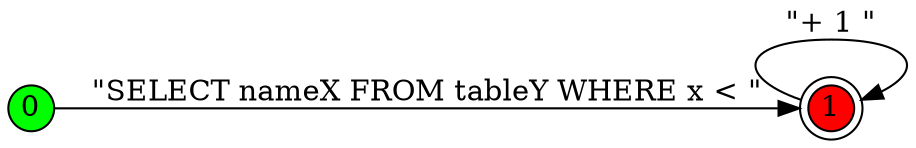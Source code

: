 digraph g
{
rankdir=LR
node [shape=circle fixedsize=true width=0.3]
0 [fillcolor=green; style=filled;]
1 [fillcolor=red; style=filled; shape=doublecircle]
0 -> 1 [label="\"SELECT nameX FROM tableY WHERE x < \""]
1 -> 1 [label="\"+ 1 \""]
}